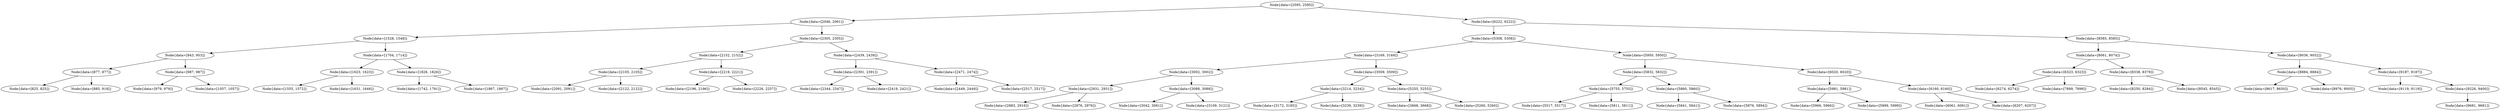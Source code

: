 digraph G{
1974701110 [label="Node{data=[2595, 2595]}"]
1974701110 -> 1193577032
1193577032 [label="Node{data=[2046, 2061]}"]
1193577032 -> 592048461
592048461 [label="Node{data=[1528, 1548]}"]
592048461 -> 400593724
400593724 [label="Node{data=[943, 953]}"]
400593724 -> 2128310218
2128310218 [label="Node{data=[877, 877]}"]
2128310218 -> 500096147
500096147 [label="Node{data=[825, 825]}"]
2128310218 -> 1902216702
1902216702 [label="Node{data=[885, 918]}"]
400593724 -> 1653309853
1653309853 [label="Node{data=[987, 987]}"]
1653309853 -> 1200293689
1200293689 [label="Node{data=[979, 979]}"]
1653309853 -> 751460639
751460639 [label="Node{data=[1057, 1057]}"]
592048461 -> 1375297293
1375297293 [label="Node{data=[1704, 1714]}"]
1375297293 -> 1874901958
1874901958 [label="Node{data=[1623, 1623]}"]
1874901958 -> 1886247880
1886247880 [label="Node{data=[1555, 1572]}"]
1874901958 -> 265330243
265330243 [label="Node{data=[1631, 1648]}"]
1375297293 -> 340441475
340441475 [label="Node{data=[1826, 1826]}"]
340441475 -> 2126392903
2126392903 [label="Node{data=[1742, 1791]}"]
340441475 -> 1620253123
1620253123 [label="Node{data=[1867, 1867]}"]
1193577032 -> 1807397140
1807397140 [label="Node{data=[2305, 2305]}"]
1807397140 -> 712874817
712874817 [label="Node{data=[2152, 2152]}"]
712874817 -> 633226335
633226335 [label="Node{data=[2105, 2105]}"]
633226335 -> 1562057770
1562057770 [label="Node{data=[2091, 2091]}"]
633226335 -> 1670849676
1670849676 [label="Node{data=[2122, 2122]}"]
712874817 -> 636886060
636886060 [label="Node{data=[2219, 2221]}"]
636886060 -> 1924999281
1924999281 [label="Node{data=[2196, 2196]}"]
636886060 -> 2000851008
2000851008 [label="Node{data=[2226, 2257]}"]
1807397140 -> 757819744
757819744 [label="Node{data=[2439, 2439]}"]
757819744 -> 942217109
942217109 [label="Node{data=[2391, 2391]}"]
942217109 -> 592207425
592207425 [label="Node{data=[2344, 2347]}"]
942217109 -> 1089407736
1089407736 [label="Node{data=[2419, 2421]}"]
757819744 -> 913902572
913902572 [label="Node{data=[2471, 2474]}"]
913902572 -> 1176254217
1176254217 [label="Node{data=[2449, 2449]}"]
913902572 -> 132372445
132372445 [label="Node{data=[2517, 2517]}"]
1974701110 -> 1063494931
1063494931 [label="Node{data=[6222, 6222]}"]
1063494931 -> 1094446968
1094446968 [label="Node{data=[5308, 5308]}"]
1094446968 -> 1714961449
1714961449 [label="Node{data=[3169, 3169]}"]
1714961449 -> 2138849804
2138849804 [label="Node{data=[3002, 3002]}"]
2138849804 -> 1561668557
1561668557 [label="Node{data=[2931, 2931]}"]
1561668557 -> 1137401656
1137401656 [label="Node{data=[2883, 2916]}"]
1561668557 -> 1681259036
1681259036 [label="Node{data=[2976, 2976]}"]
2138849804 -> 2034546868
2034546868 [label="Node{data=[3088, 3088]}"]
2034546868 -> 226213650
226213650 [label="Node{data=[3042, 3061]}"]
2034546868 -> 340792090
340792090 [label="Node{data=[3109, 3121]}"]
1714961449 -> 1602154134
1602154134 [label="Node{data=[3509, 3509]}"]
1602154134 -> 61041877
61041877 [label="Node{data=[3214, 3234]}"]
61041877 -> 1408290972
1408290972 [label="Node{data=[3172, 3185]}"]
61041877 -> 1202508091
1202508091 [label="Node{data=[3239, 3239]}"]
1602154134 -> 1871617286
1871617286 [label="Node{data=[5255, 5255]}"]
1871617286 -> 2010350054
2010350054 [label="Node{data=[3668, 3668]}"]
1871617286 -> 577948592
577948592 [label="Node{data=[5260, 5260]}"]
1094446968 -> 66515916
66515916 [label="Node{data=[5950, 5950]}"]
66515916 -> 403388441
403388441 [label="Node{data=[5832, 5832]}"]
403388441 -> 1933329999
1933329999 [label="Node{data=[5755, 5755]}"]
1933329999 -> 1193749715
1193749715 [label="Node{data=[5517, 5517]}"]
1933329999 -> 1945886568
1945886568 [label="Node{data=[5811, 5811]}"]
403388441 -> 854719230
854719230 [label="Node{data=[5860, 5860]}"]
854719230 -> 594463953
594463953 [label="Node{data=[5841, 5841]}"]
854719230 -> 1565601243
1565601243 [label="Node{data=[5876, 5894]}"]
66515916 -> 1887218054
1887218054 [label="Node{data=[6020, 6020]}"]
1887218054 -> 1307024253
1307024253 [label="Node{data=[5981, 5981]}"]
1307024253 -> 406511188
406511188 [label="Node{data=[5966, 5966]}"]
1307024253 -> 1280378749
1280378749 [label="Node{data=[5999, 5999]}"]
1887218054 -> 1500821480
1500821480 [label="Node{data=[6160, 6160]}"]
1500821480 -> 674882504
674882504 [label="Node{data=[6061, 6061]}"]
1500821480 -> 1723810021
1723810021 [label="Node{data=[6207, 6207]}"]
1063494931 -> 579983776
579983776 [label="Node{data=[8585, 8585]}"]
579983776 -> 1579610605
1579610605 [label="Node{data=[8061, 8074]}"]
1579610605 -> 963014210
963014210 [label="Node{data=[6323, 6323]}"]
963014210 -> 633514467
633514467 [label="Node{data=[6274, 6274]}"]
963014210 -> 162674722
162674722 [label="Node{data=[7899, 7899]}"]
1579610605 -> 1626478944
1626478944 [label="Node{data=[8338, 8379]}"]
1626478944 -> 1785495362
1785495362 [label="Node{data=[8250, 8284]}"]
1626478944 -> 1515282013
1515282013 [label="Node{data=[8545, 8545]}"]
579983776 -> 1111100957
1111100957 [label="Node{data=[9036, 9052]}"]
1111100957 -> 854795811
854795811 [label="Node{data=[8884, 8884]}"]
854795811 -> 1005373776
1005373776 [label="Node{data=[8617, 8650]}"]
854795811 -> 1805638598
1805638598 [label="Node{data=[8976, 9005]}"]
1111100957 -> 2034723406
2034723406 [label="Node{data=[9187, 9187]}"]
2034723406 -> 1387174267
1387174267 [label="Node{data=[9119, 9119]}"]
2034723406 -> 257260599
257260599 [label="Node{data=[9226, 9400]}"]
257260599 -> 436328432
436328432 [label="Node{data=[9681, 9681]}"]
}